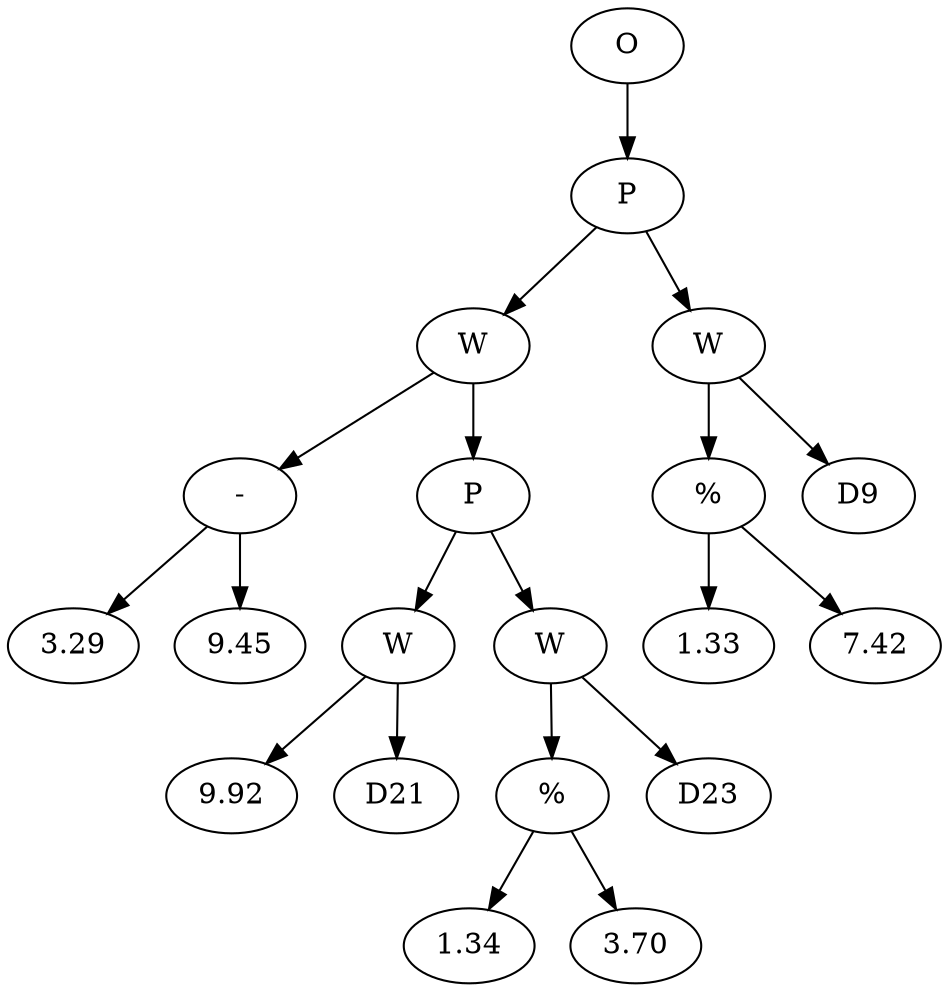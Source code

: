 // Tree
digraph {
	27388705 [label=O]
	27388706 [label=P]
	27388705 -> 27388706
	27388707 [label=W]
	27388706 -> 27388707
	27388708 [label="-"]
	27388707 -> 27388708
	27388709 [label=3.29]
	27388708 -> 27388709
	27388710 [label=9.45]
	27388708 -> 27388710
	27388711 [label=P]
	27388707 -> 27388711
	27388712 [label=W]
	27388711 -> 27388712
	27388713 [label=9.92]
	27388712 -> 27388713
	27388714 [label=D21]
	27388712 -> 27388714
	27388715 [label=W]
	27388711 -> 27388715
	27388716 [label="%"]
	27388715 -> 27388716
	27388717 [label=1.34]
	27388716 -> 27388717
	27388718 [label=3.70]
	27388716 -> 27388718
	27388719 [label=D23]
	27388715 -> 27388719
	27388720 [label=W]
	27388706 -> 27388720
	27388721 [label="%"]
	27388720 -> 27388721
	27388722 [label=1.33]
	27388721 -> 27388722
	27388723 [label=7.42]
	27388721 -> 27388723
	27388724 [label=D9]
	27388720 -> 27388724
}
